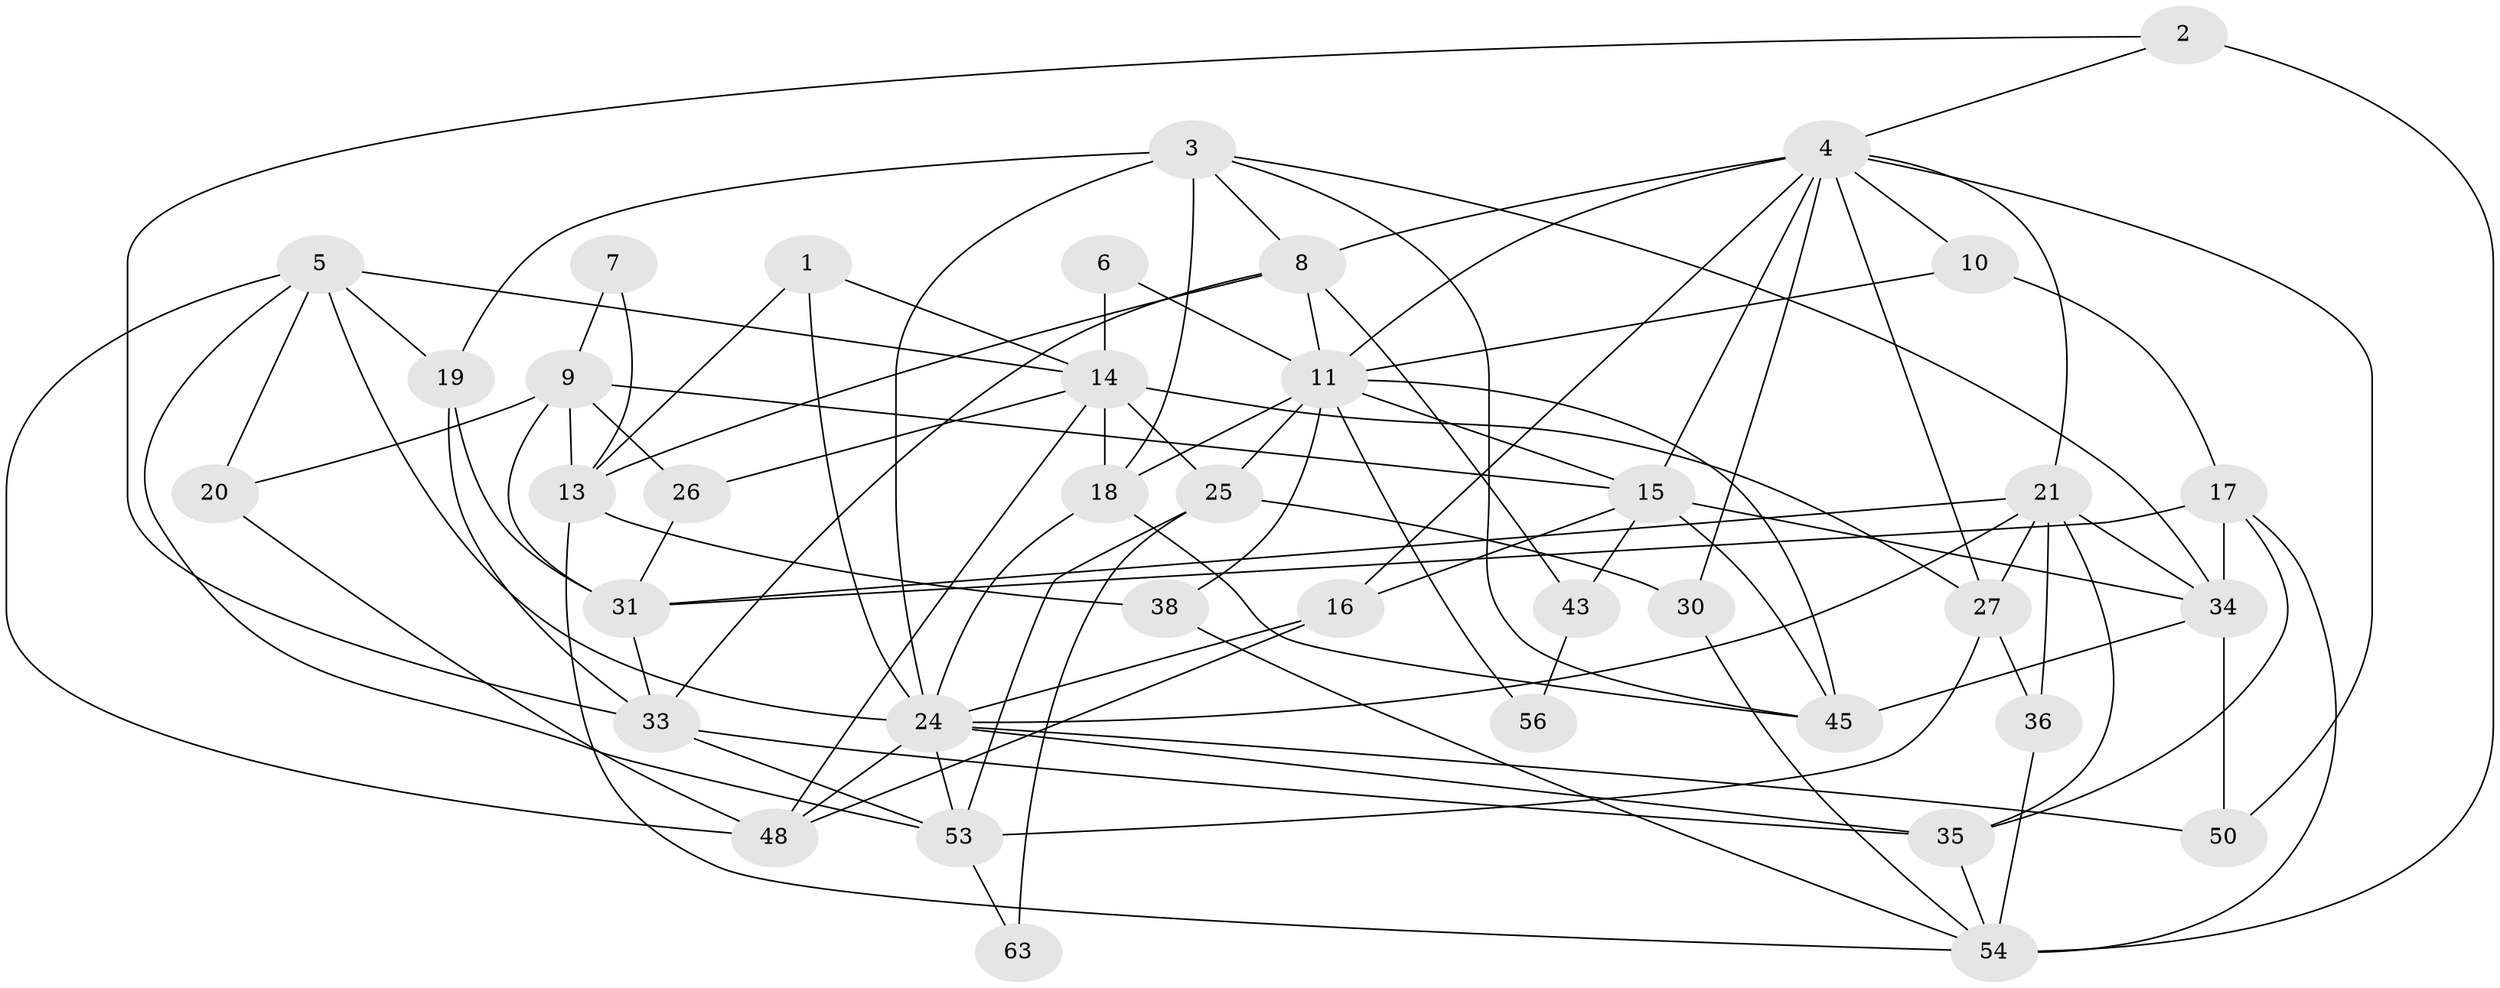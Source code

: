 // original degree distribution, {3: 0.296875, 7: 0.0625, 5: 0.234375, 2: 0.140625, 6: 0.078125, 4: 0.1875}
// Generated by graph-tools (version 1.1) at 2025/42/03/06/25 10:42:01]
// undirected, 39 vertices, 97 edges
graph export_dot {
graph [start="1"]
  node [color=gray90,style=filled];
  1;
  2 [super="+28"];
  3 [super="+22"];
  4 [super="+12"];
  5 [super="+59"];
  6;
  7;
  8;
  9 [super="+29"];
  10;
  11 [super="+44"];
  13 [super="+47"];
  14 [super="+62"];
  15 [super="+42"];
  16 [super="+46"];
  17 [super="+61"];
  18 [super="+58"];
  19;
  20 [super="+32"];
  21 [super="+23"];
  24 [super="+37"];
  25 [super="+51"];
  26;
  27 [super="+49"];
  30;
  31 [super="+40"];
  33 [super="+52"];
  34 [super="+41"];
  35 [super="+39"];
  36 [super="+55"];
  38;
  43;
  45 [super="+60"];
  48;
  50;
  53 [super="+64"];
  54 [super="+57"];
  56;
  63;
  1 -- 24;
  1 -- 14;
  1 -- 13;
  2 -- 4;
  2 -- 54 [weight=2];
  2 -- 33;
  3 -- 8;
  3 -- 18;
  3 -- 19;
  3 -- 34;
  3 -- 24 [weight=2];
  3 -- 45;
  4 -- 21;
  4 -- 8;
  4 -- 16;
  4 -- 50;
  4 -- 27;
  4 -- 10;
  4 -- 11;
  4 -- 30;
  4 -- 15;
  5 -- 19;
  5 -- 20;
  5 -- 53;
  5 -- 48;
  5 -- 24;
  5 -- 14;
  6 -- 11;
  6 -- 14;
  7 -- 9;
  7 -- 13;
  8 -- 43;
  8 -- 33;
  8 -- 11;
  8 -- 13;
  9 -- 26;
  9 -- 20;
  9 -- 31;
  9 -- 15;
  9 -- 13;
  10 -- 17;
  10 -- 11;
  11 -- 56;
  11 -- 38;
  11 -- 25;
  11 -- 18;
  11 -- 15;
  11 -- 45;
  13 -- 54;
  13 -- 38;
  14 -- 48;
  14 -- 25;
  14 -- 18;
  14 -- 26;
  14 -- 27;
  15 -- 45 [weight=2];
  15 -- 43;
  15 -- 34;
  15 -- 16;
  16 -- 24;
  16 -- 48;
  17 -- 35;
  17 -- 54;
  17 -- 31;
  17 -- 34;
  18 -- 45;
  18 -- 24;
  19 -- 31;
  19 -- 33;
  20 -- 48;
  21 -- 27;
  21 -- 35;
  21 -- 24;
  21 -- 34;
  21 -- 36;
  21 -- 31;
  24 -- 48;
  24 -- 50;
  24 -- 53;
  24 -- 35;
  25 -- 30;
  25 -- 63;
  25 -- 53;
  26 -- 31;
  27 -- 53;
  27 -- 36;
  30 -- 54;
  31 -- 33;
  33 -- 35;
  33 -- 53;
  34 -- 50;
  34 -- 45;
  35 -- 54;
  36 -- 54;
  38 -- 54;
  43 -- 56;
  53 -- 63;
}
